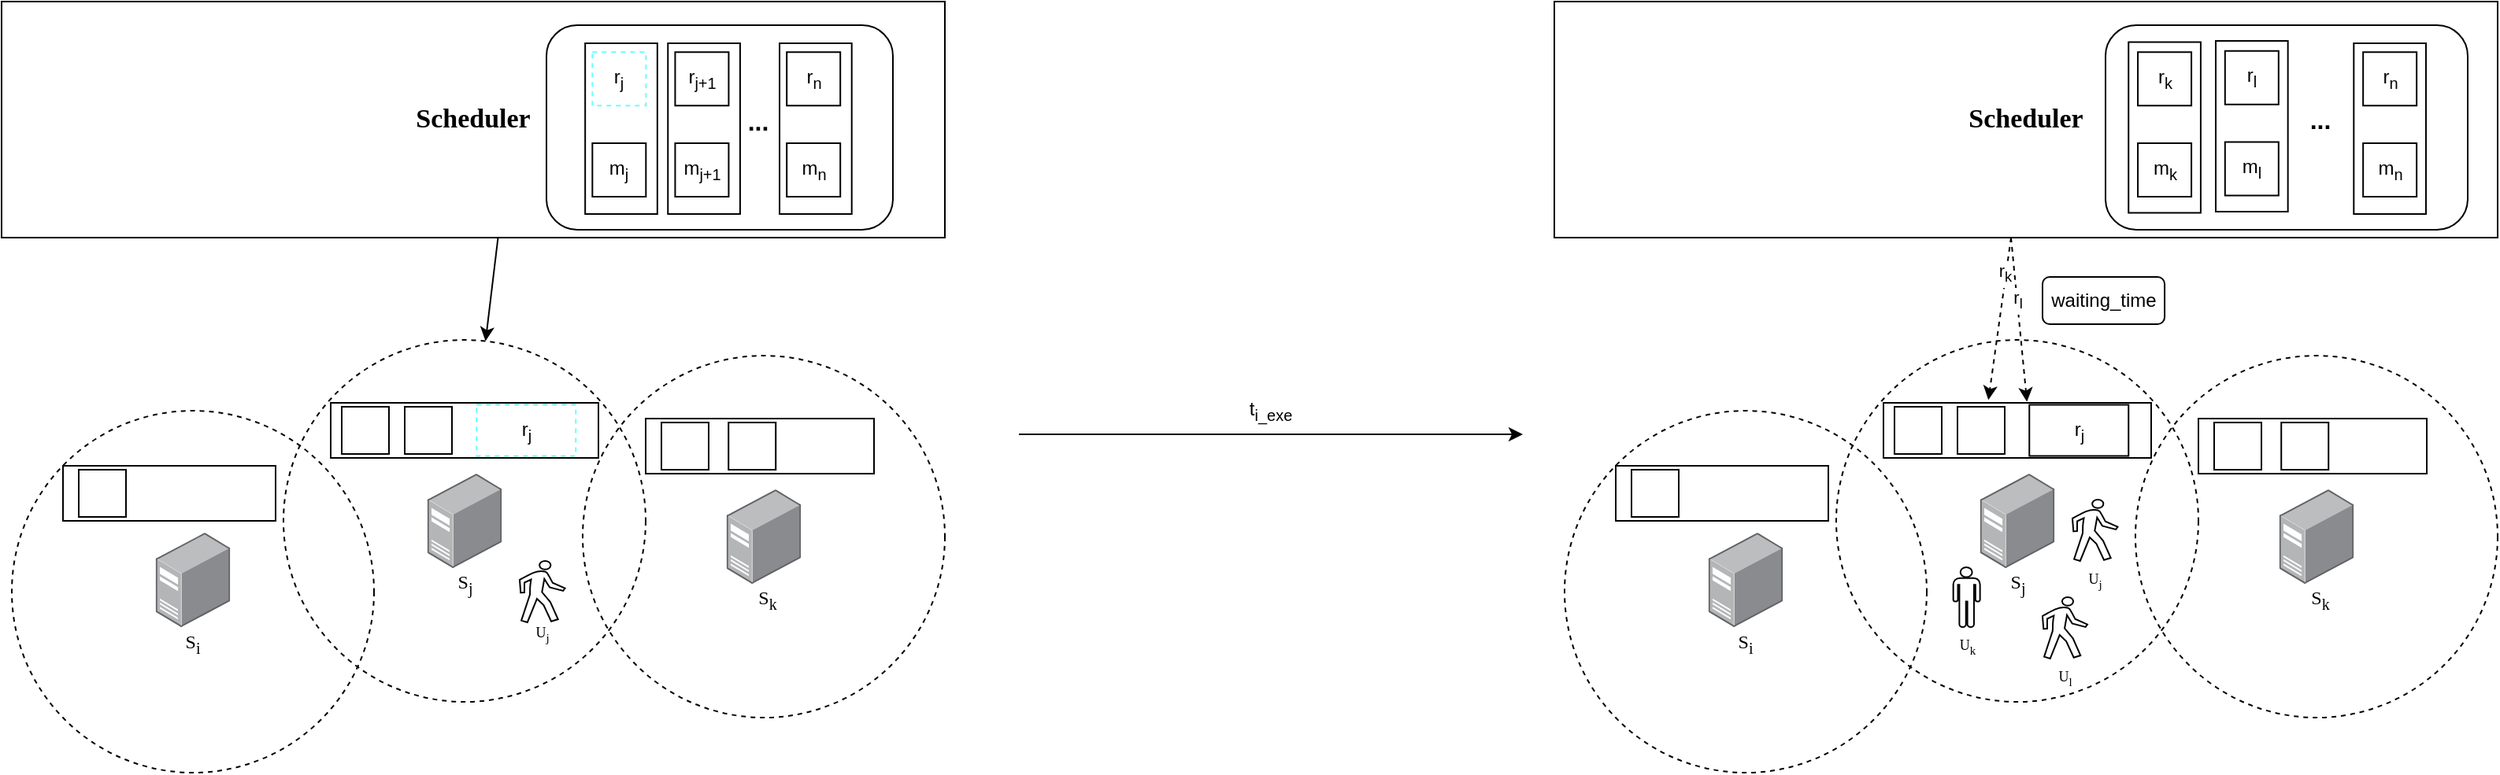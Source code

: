 <mxfile version="24.3.1" type="github">
  <diagram name="第 1 页" id="PMoVGaUA7Uy-ihZJWEPC">
    <mxGraphModel dx="1661" dy="659" grid="1" gridSize="10" guides="1" tooltips="1" connect="1" arrows="1" fold="1" page="1" pageScale="1" pageWidth="827" pageHeight="1169" math="0" shadow="0">
      <root>
        <mxCell id="0" />
        <mxCell id="1" parent="0" />
        <mxCell id="RL-qO11-mcOJdPpoyDUb-9" value="&lt;font size=&quot;1&quot; face=&quot;Times New Roman&quot; style=&quot;&quot;&gt;&lt;b style=&quot;font-size: 17px;&quot;&gt;Scheduler&lt;/b&gt;&lt;/font&gt;" style="rounded=0;whiteSpace=wrap;html=1;movable=1;resizable=1;rotatable=1;deletable=1;editable=1;locked=0;connectable=1;" vertex="1" parent="1">
          <mxGeometry x="1100" y="45" width="599" height="150" as="geometry" />
        </mxCell>
        <mxCell id="RL-qO11-mcOJdPpoyDUb-21" value="" style="rounded=1;whiteSpace=wrap;html=1;fillColor=none;movable=1;resizable=1;rotatable=1;deletable=1;editable=1;locked=0;connectable=1;" vertex="1" parent="1">
          <mxGeometry x="1450" y="60" width="230" height="130" as="geometry" />
        </mxCell>
        <mxCell id="Rfd3X92rq1UrhuwKcy-7-62" value="" style="ellipse;whiteSpace=wrap;html=1;aspect=fixed;dashed=1;fillColor=none;" parent="1" vertex="1">
          <mxGeometry x="483" y="270" width="230" height="230" as="geometry" />
        </mxCell>
        <mxCell id="Rfd3X92rq1UrhuwKcy-7-61" value="" style="ellipse;whiteSpace=wrap;html=1;aspect=fixed;dashed=1;fillColor=none;" parent="1" vertex="1">
          <mxGeometry x="293" y="260" width="230" height="230" as="geometry" />
        </mxCell>
        <mxCell id="Rfd3X92rq1UrhuwKcy-7-60" value="" style="ellipse;whiteSpace=wrap;html=1;aspect=fixed;dashed=1;fillColor=none;" parent="1" vertex="1">
          <mxGeometry x="120.5" y="305" width="230" height="230" as="geometry" />
        </mxCell>
        <mxCell id="Rfd3X92rq1UrhuwKcy-7-2" value="&lt;font size=&quot;1&quot; face=&quot;Times New Roman&quot; style=&quot;&quot;&gt;&lt;b style=&quot;font-size: 17px;&quot;&gt;Scheduler&lt;/b&gt;&lt;/font&gt;" style="rounded=0;whiteSpace=wrap;html=1;movable=1;resizable=1;rotatable=1;deletable=1;editable=1;locked=0;connectable=1;" parent="1" vertex="1">
          <mxGeometry x="114" y="45" width="599" height="150" as="geometry" />
        </mxCell>
        <mxCell id="Rfd3X92rq1UrhuwKcy-7-3" value="" style="image;points=[];aspect=fixed;html=1;align=center;shadow=0;dashed=0;image=img/lib/allied_telesis/computer_and_terminals/Server_Desktop.svg;" parent="1" vertex="1">
          <mxGeometry x="384.33" y="345" width="47.33" height="60" as="geometry" />
        </mxCell>
        <mxCell id="Rfd3X92rq1UrhuwKcy-7-4" value="" style="image;points=[];aspect=fixed;html=1;align=center;shadow=0;dashed=0;image=img/lib/allied_telesis/computer_and_terminals/Server_Desktop.svg;" parent="1" vertex="1">
          <mxGeometry x="574.33" y="355" width="47.33" height="60" as="geometry" />
        </mxCell>
        <mxCell id="Rfd3X92rq1UrhuwKcy-7-6" value="" style="image;points=[];aspect=fixed;html=1;align=center;shadow=0;dashed=0;image=img/lib/allied_telesis/computer_and_terminals/Server_Desktop.svg;" parent="1" vertex="1">
          <mxGeometry x="211.83" y="382.5" width="47.33" height="60" as="geometry" />
        </mxCell>
        <mxCell id="Rfd3X92rq1UrhuwKcy-7-63" value="&lt;font face=&quot;Times New Roman&quot;&gt;S&lt;sub&gt;i&lt;/sub&gt;&lt;/font&gt;" style="text;strokeColor=none;align=center;fillColor=none;html=1;verticalAlign=middle;whiteSpace=wrap;rounded=0;" parent="1" vertex="1">
          <mxGeometry x="214.25" y="442.5" width="42.5" height="20" as="geometry" />
        </mxCell>
        <mxCell id="Rfd3X92rq1UrhuwKcy-7-64" value="&lt;font face=&quot;Times New Roman&quot;&gt;S&lt;sub&gt;j&lt;/sub&gt;&lt;/font&gt;" style="text;strokeColor=none;align=center;fillColor=none;html=1;verticalAlign=middle;whiteSpace=wrap;rounded=0;" parent="1" vertex="1">
          <mxGeometry x="386.75" y="405" width="42.5" height="20" as="geometry" />
        </mxCell>
        <mxCell id="Rfd3X92rq1UrhuwKcy-7-65" value="&lt;font face=&quot;Times New Roman&quot;&gt;S&lt;sub&gt;k&lt;/sub&gt;&lt;/font&gt;" style="text;strokeColor=none;align=center;fillColor=none;html=1;verticalAlign=middle;whiteSpace=wrap;rounded=0;" parent="1" vertex="1">
          <mxGeometry x="579.16" y="415" width="42.5" height="20" as="geometry" />
        </mxCell>
        <mxCell id="Rfd3X92rq1UrhuwKcy-7-81" value="" style="rounded=0;whiteSpace=wrap;html=1;" parent="1" vertex="1">
          <mxGeometry x="153" y="340" width="135" height="35" as="geometry" />
        </mxCell>
        <mxCell id="Rfd3X92rq1UrhuwKcy-7-85" value="" style="rounded=0;whiteSpace=wrap;html=1;" parent="1" vertex="1">
          <mxGeometry x="323" y="300" width="170" height="35" as="geometry" />
        </mxCell>
        <mxCell id="Rfd3X92rq1UrhuwKcy-7-91" value="" style="rounded=0;whiteSpace=wrap;html=1;" parent="1" vertex="1">
          <mxGeometry x="523" y="310" width="145" height="35" as="geometry" />
        </mxCell>
        <mxCell id="Rfd3X92rq1UrhuwKcy-7-279" value="" style="rounded=0;whiteSpace=wrap;html=1;" parent="1" vertex="1">
          <mxGeometry x="608.022" y="71.5" width="45.833" height="108.5" as="geometry" />
        </mxCell>
        <mxCell id="Rfd3X92rq1UrhuwKcy-7-278" value="" style="rounded=0;whiteSpace=wrap;html=1;" parent="1" vertex="1">
          <mxGeometry x="537.136" y="71.5" width="45.833" height="108.5" as="geometry" />
        </mxCell>
        <mxCell id="Rfd3X92rq1UrhuwKcy-7-30" value="" style="rounded=1;whiteSpace=wrap;html=1;fillColor=none;movable=1;resizable=1;rotatable=1;deletable=1;editable=1;locked=0;connectable=1;" parent="1" vertex="1">
          <mxGeometry x="460" y="60" width="220" height="130" as="geometry" />
        </mxCell>
        <mxCell id="Rfd3X92rq1UrhuwKcy-7-277" value="" style="rounded=0;whiteSpace=wrap;html=1;" parent="1" vertex="1">
          <mxGeometry x="484.583" y="71.5" width="45.833" height="108.5" as="geometry" />
        </mxCell>
        <mxCell id="Rfd3X92rq1UrhuwKcy-7-32" value="r&lt;sub&gt;j&lt;/sub&gt;" style="whiteSpace=wrap;html=1;aspect=fixed;fillColor=none;strokeColor=#66FFFF;dashed=1;" parent="1" vertex="1">
          <mxGeometry x="489.167" y="77.13" width="34.0" height="34.0" as="geometry" />
        </mxCell>
        <mxCell id="Rfd3X92rq1UrhuwKcy-7-33" value="r&lt;sub&gt;j+1&lt;/sub&gt;" style="whiteSpace=wrap;html=1;aspect=fixed;" parent="1" vertex="1">
          <mxGeometry x="541.719" y="77.13" width="34.0" height="34.0" as="geometry" />
        </mxCell>
        <mxCell id="Rfd3X92rq1UrhuwKcy-7-34" value="r&lt;sub&gt;n&lt;/sub&gt;" style="whiteSpace=wrap;html=1;aspect=fixed;" parent="1" vertex="1">
          <mxGeometry x="612.605" y="77.13" width="34.0" height="34.0" as="geometry" />
        </mxCell>
        <mxCell id="Rfd3X92rq1UrhuwKcy-7-35" value="&lt;b&gt;&lt;font style=&quot;font-size: 16px;&quot;&gt;...&lt;/font&gt;&lt;/b&gt;" style="text;strokeColor=none;align=center;fillColor=none;html=1;verticalAlign=middle;whiteSpace=wrap;rounded=0;" parent="1" vertex="1">
          <mxGeometry x="575.938" y="106.255" width="36.667" height="28.75" as="geometry" />
        </mxCell>
        <mxCell id="Rfd3X92rq1UrhuwKcy-7-273" value="m&lt;sub&gt;j&lt;/sub&gt;" style="whiteSpace=wrap;html=1;aspect=fixed;fillColor=none;strokeColor=#000000;" parent="1" vertex="1">
          <mxGeometry x="489.167" y="135" width="34" height="34" as="geometry" />
        </mxCell>
        <mxCell id="Rfd3X92rq1UrhuwKcy-7-274" value="m&lt;sub&gt;j+1&lt;/sub&gt;" style="whiteSpace=wrap;html=1;aspect=fixed;" parent="1" vertex="1">
          <mxGeometry x="541.719" y="135" width="34" height="34" as="geometry" />
        </mxCell>
        <mxCell id="Rfd3X92rq1UrhuwKcy-7-275" value="m&lt;sub&gt;n&lt;/sub&gt;" style="whiteSpace=wrap;html=1;aspect=fixed;" parent="1" vertex="1">
          <mxGeometry x="612.605" y="135" width="34" height="34" as="geometry" />
        </mxCell>
        <mxCell id="Rfd3X92rq1UrhuwKcy-7-283" value="" style="shape=mxgraph.signs.people.walking;html=1;pointerEvents=1;fillColor=none;strokeColor=default;verticalLabelPosition=bottom;verticalAlign=top;align=center;sketch=0;" parent="1" vertex="1">
          <mxGeometry x="443" y="400.5" width="28.75" height="39" as="geometry" />
        </mxCell>
        <mxCell id="Rfd3X92rq1UrhuwKcy-7-288" value="&lt;font style=&quot;font-size: 9px;&quot; face=&quot;Times New Roman&quot;&gt;U&lt;sub&gt;j&lt;/sub&gt;&lt;/font&gt;" style="text;strokeColor=none;align=center;fillColor=none;html=1;verticalAlign=middle;whiteSpace=wrap;rounded=0;" parent="1" vertex="1">
          <mxGeometry x="436.13" y="435" width="42.5" height="20" as="geometry" />
        </mxCell>
        <mxCell id="Rfd3X92rq1UrhuwKcy-7-292" value="" style="whiteSpace=wrap;html=1;aspect=fixed;" parent="1" vertex="1">
          <mxGeometry x="163" y="342.5" width="30" height="30" as="geometry" />
        </mxCell>
        <mxCell id="Rfd3X92rq1UrhuwKcy-7-295" value="" style="whiteSpace=wrap;html=1;aspect=fixed;" parent="1" vertex="1">
          <mxGeometry x="370" y="302.5" width="30" height="30" as="geometry" />
        </mxCell>
        <mxCell id="Rfd3X92rq1UrhuwKcy-7-296" value="" style="whiteSpace=wrap;html=1;aspect=fixed;" parent="1" vertex="1">
          <mxGeometry x="330" y="302.5" width="30" height="30" as="geometry" />
        </mxCell>
        <mxCell id="Rfd3X92rq1UrhuwKcy-7-297" value="" style="whiteSpace=wrap;html=1;aspect=fixed;" parent="1" vertex="1">
          <mxGeometry x="533" y="312.5" width="30" height="30" as="geometry" />
        </mxCell>
        <mxCell id="RL-qO11-mcOJdPpoyDUb-1" value="" style="whiteSpace=wrap;html=1;aspect=fixed;" vertex="1" parent="1">
          <mxGeometry x="575.61" y="312.5" width="30" height="30" as="geometry" />
        </mxCell>
        <mxCell id="RL-qO11-mcOJdPpoyDUb-2" value="" style="endArrow=classic;html=1;rounded=0;" edge="1" parent="1" target="Rfd3X92rq1UrhuwKcy-7-61">
          <mxGeometry width="50" height="50" relative="1" as="geometry">
            <mxPoint x="429.25" y="195" as="sourcePoint" />
            <mxPoint x="479.25" y="145" as="targetPoint" />
          </mxGeometry>
        </mxCell>
        <mxCell id="RL-qO11-mcOJdPpoyDUb-3" value="r&lt;sub&gt;j&lt;/sub&gt;" style="rounded=0;whiteSpace=wrap;html=1;strokeColor=#66FFFF;dashed=1;" vertex="1" parent="1">
          <mxGeometry x="415.63" y="301.25" width="63" height="32.5" as="geometry" />
        </mxCell>
        <mxCell id="RL-qO11-mcOJdPpoyDUb-4" value="" style="endArrow=classic;html=1;rounded=0;" edge="1" parent="1">
          <mxGeometry width="50" height="50" relative="1" as="geometry">
            <mxPoint x="760" y="320" as="sourcePoint" />
            <mxPoint x="1080" y="320" as="targetPoint" />
          </mxGeometry>
        </mxCell>
        <mxCell id="RL-qO11-mcOJdPpoyDUb-5" value="t&lt;sub&gt;i_exe&lt;/sub&gt;" style="text;strokeColor=none;align=center;fillColor=none;html=1;verticalAlign=middle;whiteSpace=wrap;rounded=0;" vertex="1" parent="1">
          <mxGeometry x="890" y="290" width="60" height="30" as="geometry" />
        </mxCell>
        <mxCell id="RL-qO11-mcOJdPpoyDUb-19" value="" style="rounded=0;whiteSpace=wrap;html=1;" vertex="1" parent="1">
          <mxGeometry x="1607.662" y="71.5" width="45.833" height="108.5" as="geometry" />
        </mxCell>
        <mxCell id="RL-qO11-mcOJdPpoyDUb-25" value="r&lt;sub&gt;n&lt;/sub&gt;" style="whiteSpace=wrap;html=1;aspect=fixed;" vertex="1" parent="1">
          <mxGeometry x="1613.575" y="77.13" width="34.0" height="34.0" as="geometry" />
        </mxCell>
        <mxCell id="RL-qO11-mcOJdPpoyDUb-26" value="&lt;b&gt;&lt;font style=&quot;font-size: 16px;&quot;&gt;...&lt;/font&gt;&lt;/b&gt;" style="text;strokeColor=none;align=center;fillColor=none;html=1;verticalAlign=middle;whiteSpace=wrap;rounded=0;" vertex="1" parent="1">
          <mxGeometry x="1568.078" y="105.625" width="36.667" height="28.75" as="geometry" />
        </mxCell>
        <mxCell id="RL-qO11-mcOJdPpoyDUb-29" value="m&lt;sub&gt;n&lt;/sub&gt;" style="whiteSpace=wrap;html=1;aspect=fixed;" vertex="1" parent="1">
          <mxGeometry x="1613.575" y="135" width="34" height="34" as="geometry" />
        </mxCell>
        <mxCell id="RL-qO11-mcOJdPpoyDUb-39" value="" style="group" vertex="1" connectable="0" parent="1">
          <mxGeometry x="1464.626" y="70.75" width="45.833" height="108.5" as="geometry" />
        </mxCell>
        <mxCell id="RL-qO11-mcOJdPpoyDUb-20" value="" style="rounded=0;whiteSpace=wrap;html=1;" vertex="1" parent="RL-qO11-mcOJdPpoyDUb-39">
          <mxGeometry width="45.833" height="108.5" as="geometry" />
        </mxCell>
        <mxCell id="RL-qO11-mcOJdPpoyDUb-24" value="r&lt;sub&gt;k&lt;/sub&gt;" style="whiteSpace=wrap;html=1;aspect=fixed;" vertex="1" parent="RL-qO11-mcOJdPpoyDUb-39">
          <mxGeometry x="5.913" y="6.38" width="34.0" height="34.0" as="geometry" />
        </mxCell>
        <mxCell id="RL-qO11-mcOJdPpoyDUb-28" value="m&lt;sub&gt;k&lt;/sub&gt;" style="whiteSpace=wrap;html=1;aspect=fixed;" vertex="1" parent="RL-qO11-mcOJdPpoyDUb-39">
          <mxGeometry x="5.913" y="64.25" width="34" height="34" as="geometry" />
        </mxCell>
        <mxCell id="RL-qO11-mcOJdPpoyDUb-40" value="" style="group" vertex="1" connectable="0" parent="1">
          <mxGeometry x="1519.996" y="70" width="45.833" height="108.5" as="geometry" />
        </mxCell>
        <mxCell id="RL-qO11-mcOJdPpoyDUb-41" value="" style="rounded=0;whiteSpace=wrap;html=1;" vertex="1" parent="RL-qO11-mcOJdPpoyDUb-40">
          <mxGeometry width="45.833" height="108.5" as="geometry" />
        </mxCell>
        <mxCell id="RL-qO11-mcOJdPpoyDUb-42" value="r&lt;sub&gt;l&lt;/sub&gt;" style="whiteSpace=wrap;html=1;aspect=fixed;" vertex="1" parent="RL-qO11-mcOJdPpoyDUb-40">
          <mxGeometry x="5.913" y="6.38" width="34.0" height="34.0" as="geometry" />
        </mxCell>
        <mxCell id="RL-qO11-mcOJdPpoyDUb-43" value="m&lt;sub&gt;l&lt;/sub&gt;" style="whiteSpace=wrap;html=1;aspect=fixed;" vertex="1" parent="RL-qO11-mcOJdPpoyDUb-40">
          <mxGeometry x="5.913" y="64.25" width="34" height="34" as="geometry" />
        </mxCell>
        <mxCell id="RL-qO11-mcOJdPpoyDUb-44" value="" style="group" vertex="1" connectable="0" parent="1">
          <mxGeometry x="1106.5" y="260" width="592.5" height="275" as="geometry" />
        </mxCell>
        <mxCell id="RL-qO11-mcOJdPpoyDUb-6" value="" style="ellipse;whiteSpace=wrap;html=1;aspect=fixed;dashed=1;fillColor=none;" vertex="1" parent="RL-qO11-mcOJdPpoyDUb-44">
          <mxGeometry x="362.5" y="10" width="230" height="230" as="geometry" />
        </mxCell>
        <mxCell id="RL-qO11-mcOJdPpoyDUb-7" value="" style="ellipse;whiteSpace=wrap;html=1;aspect=fixed;dashed=1;fillColor=none;" vertex="1" parent="RL-qO11-mcOJdPpoyDUb-44">
          <mxGeometry x="172.5" width="230" height="230" as="geometry" />
        </mxCell>
        <mxCell id="RL-qO11-mcOJdPpoyDUb-8" value="" style="ellipse;whiteSpace=wrap;html=1;aspect=fixed;dashed=1;fillColor=none;" vertex="1" parent="RL-qO11-mcOJdPpoyDUb-44">
          <mxGeometry y="45" width="230" height="230" as="geometry" />
        </mxCell>
        <mxCell id="RL-qO11-mcOJdPpoyDUb-10" value="" style="image;points=[];aspect=fixed;html=1;align=center;shadow=0;dashed=0;image=img/lib/allied_telesis/computer_and_terminals/Server_Desktop.svg;" vertex="1" parent="RL-qO11-mcOJdPpoyDUb-44">
          <mxGeometry x="263.83" y="85" width="47.33" height="60" as="geometry" />
        </mxCell>
        <mxCell id="RL-qO11-mcOJdPpoyDUb-11" value="" style="image;points=[];aspect=fixed;html=1;align=center;shadow=0;dashed=0;image=img/lib/allied_telesis/computer_and_terminals/Server_Desktop.svg;" vertex="1" parent="RL-qO11-mcOJdPpoyDUb-44">
          <mxGeometry x="453.83" y="95" width="47.33" height="60" as="geometry" />
        </mxCell>
        <mxCell id="RL-qO11-mcOJdPpoyDUb-12" value="" style="image;points=[];aspect=fixed;html=1;align=center;shadow=0;dashed=0;image=img/lib/allied_telesis/computer_and_terminals/Server_Desktop.svg;" vertex="1" parent="RL-qO11-mcOJdPpoyDUb-44">
          <mxGeometry x="91.33" y="122.5" width="47.33" height="60" as="geometry" />
        </mxCell>
        <mxCell id="RL-qO11-mcOJdPpoyDUb-13" value="&lt;font face=&quot;Times New Roman&quot;&gt;S&lt;sub&gt;i&lt;/sub&gt;&lt;/font&gt;" style="text;strokeColor=none;align=center;fillColor=none;html=1;verticalAlign=middle;whiteSpace=wrap;rounded=0;" vertex="1" parent="RL-qO11-mcOJdPpoyDUb-44">
          <mxGeometry x="93.75" y="182.5" width="42.5" height="20" as="geometry" />
        </mxCell>
        <mxCell id="RL-qO11-mcOJdPpoyDUb-14" value="&lt;font face=&quot;Times New Roman&quot;&gt;S&lt;sub&gt;j&lt;/sub&gt;&lt;/font&gt;" style="text;strokeColor=none;align=center;fillColor=none;html=1;verticalAlign=middle;whiteSpace=wrap;rounded=0;" vertex="1" parent="RL-qO11-mcOJdPpoyDUb-44">
          <mxGeometry x="266.25" y="145" width="42.5" height="20" as="geometry" />
        </mxCell>
        <mxCell id="RL-qO11-mcOJdPpoyDUb-15" value="&lt;font face=&quot;Times New Roman&quot;&gt;S&lt;sub&gt;k&lt;/sub&gt;&lt;/font&gt;" style="text;strokeColor=none;align=center;fillColor=none;html=1;verticalAlign=middle;whiteSpace=wrap;rounded=0;" vertex="1" parent="RL-qO11-mcOJdPpoyDUb-44">
          <mxGeometry x="458.66" y="155" width="42.5" height="20" as="geometry" />
        </mxCell>
        <mxCell id="RL-qO11-mcOJdPpoyDUb-16" value="" style="rounded=0;whiteSpace=wrap;html=1;" vertex="1" parent="RL-qO11-mcOJdPpoyDUb-44">
          <mxGeometry x="32.5" y="80" width="135" height="35" as="geometry" />
        </mxCell>
        <mxCell id="RL-qO11-mcOJdPpoyDUb-17" value="" style="rounded=0;whiteSpace=wrap;html=1;" vertex="1" parent="RL-qO11-mcOJdPpoyDUb-44">
          <mxGeometry x="202.5" y="40" width="170" height="35" as="geometry" />
        </mxCell>
        <mxCell id="RL-qO11-mcOJdPpoyDUb-18" value="" style="rounded=0;whiteSpace=wrap;html=1;" vertex="1" parent="RL-qO11-mcOJdPpoyDUb-44">
          <mxGeometry x="402.5" y="50" width="145" height="35" as="geometry" />
        </mxCell>
        <mxCell id="RL-qO11-mcOJdPpoyDUb-30" value="" style="shape=mxgraph.signs.people.walking;html=1;pointerEvents=1;fillColor=none;strokeColor=default;verticalLabelPosition=bottom;verticalAlign=top;align=center;sketch=0;" vertex="1" parent="RL-qO11-mcOJdPpoyDUb-44">
          <mxGeometry x="322.5" y="101.5" width="28.75" height="39" as="geometry" />
        </mxCell>
        <mxCell id="RL-qO11-mcOJdPpoyDUb-31" value="&lt;font style=&quot;font-size: 9px;&quot; face=&quot;Times New Roman&quot;&gt;U&lt;sub&gt;j&lt;/sub&gt;&lt;/font&gt;" style="text;strokeColor=none;align=center;fillColor=none;html=1;verticalAlign=middle;whiteSpace=wrap;rounded=0;" vertex="1" parent="RL-qO11-mcOJdPpoyDUb-44">
          <mxGeometry x="315.63" y="140.5" width="42.5" height="20" as="geometry" />
        </mxCell>
        <mxCell id="RL-qO11-mcOJdPpoyDUb-32" value="" style="whiteSpace=wrap;html=1;aspect=fixed;" vertex="1" parent="RL-qO11-mcOJdPpoyDUb-44">
          <mxGeometry x="42.5" y="82.5" width="30" height="30" as="geometry" />
        </mxCell>
        <mxCell id="RL-qO11-mcOJdPpoyDUb-33" value="" style="whiteSpace=wrap;html=1;aspect=fixed;" vertex="1" parent="RL-qO11-mcOJdPpoyDUb-44">
          <mxGeometry x="249.5" y="42.5" width="30" height="30" as="geometry" />
        </mxCell>
        <mxCell id="RL-qO11-mcOJdPpoyDUb-34" value="" style="whiteSpace=wrap;html=1;aspect=fixed;" vertex="1" parent="RL-qO11-mcOJdPpoyDUb-44">
          <mxGeometry x="209.5" y="42.5" width="30" height="30" as="geometry" />
        </mxCell>
        <mxCell id="RL-qO11-mcOJdPpoyDUb-35" value="" style="whiteSpace=wrap;html=1;aspect=fixed;" vertex="1" parent="RL-qO11-mcOJdPpoyDUb-44">
          <mxGeometry x="412.5" y="52.5" width="30" height="30" as="geometry" />
        </mxCell>
        <mxCell id="RL-qO11-mcOJdPpoyDUb-36" value="" style="whiteSpace=wrap;html=1;aspect=fixed;" vertex="1" parent="RL-qO11-mcOJdPpoyDUb-44">
          <mxGeometry x="455.11" y="52.5" width="30" height="30" as="geometry" />
        </mxCell>
        <mxCell id="RL-qO11-mcOJdPpoyDUb-38" value="r&lt;sub&gt;j&lt;/sub&gt;" style="rounded=0;whiteSpace=wrap;html=1;strokeColor=#000000;" vertex="1" parent="RL-qO11-mcOJdPpoyDUb-44">
          <mxGeometry x="295.13" y="41.25" width="63" height="32.5" as="geometry" />
        </mxCell>
        <mxCell id="RL-qO11-mcOJdPpoyDUb-45" value="" style="shape=mxgraph.signs.people.man_1;html=1;pointerEvents=1;fillColor=none;strokeColor=default;verticalLabelPosition=bottom;verticalAlign=top;align=center;sketch=0;" vertex="1" parent="RL-qO11-mcOJdPpoyDUb-44">
          <mxGeometry x="246.83" y="144.5" width="17" height="38" as="geometry" />
        </mxCell>
        <mxCell id="RL-qO11-mcOJdPpoyDUb-46" value="" style="shape=mxgraph.signs.people.walking;html=1;pointerEvents=1;fillColor=none;strokeColor=default;verticalLabelPosition=bottom;verticalAlign=top;align=center;sketch=0;" vertex="1" parent="RL-qO11-mcOJdPpoyDUb-44">
          <mxGeometry x="303.5" y="163.5" width="28.5" height="39" as="geometry" />
        </mxCell>
        <mxCell id="RL-qO11-mcOJdPpoyDUb-47" value="&lt;font style=&quot;font-size: 9px;&quot; face=&quot;Times New Roman&quot;&gt;U&lt;sub&gt;k&lt;/sub&gt;&lt;/font&gt;" style="text;strokeColor=none;align=center;fillColor=none;html=1;verticalAlign=middle;whiteSpace=wrap;rounded=0;" vertex="1" parent="RL-qO11-mcOJdPpoyDUb-44">
          <mxGeometry x="234.08" y="182.5" width="42.5" height="20" as="geometry" />
        </mxCell>
        <mxCell id="RL-qO11-mcOJdPpoyDUb-48" value="&lt;font style=&quot;font-size: 9px;&quot; face=&quot;Times New Roman&quot;&gt;U&lt;sub&gt;l&lt;/sub&gt;&lt;/font&gt;" style="text;strokeColor=none;align=center;fillColor=none;html=1;verticalAlign=middle;whiteSpace=wrap;rounded=0;" vertex="1" parent="RL-qO11-mcOJdPpoyDUb-44">
          <mxGeometry x="296.5" y="202.5" width="42.5" height="20" as="geometry" />
        </mxCell>
        <mxCell id="RL-qO11-mcOJdPpoyDUb-49" value="" style="endArrow=classic;html=1;rounded=0;entryX=0.392;entryY=-0.053;entryDx=0;entryDy=0;entryPerimeter=0;dashed=1;" edge="1" parent="1" target="RL-qO11-mcOJdPpoyDUb-17">
          <mxGeometry width="50" height="50" relative="1" as="geometry">
            <mxPoint x="1390" y="195" as="sourcePoint" />
            <mxPoint x="1440" y="145" as="targetPoint" />
          </mxGeometry>
        </mxCell>
        <mxCell id="RL-qO11-mcOJdPpoyDUb-50" value="r&lt;sub&gt;k&lt;/sub&gt;" style="edgeLabel;html=1;align=center;verticalAlign=middle;resizable=0;points=[];" vertex="1" connectable="0" parent="RL-qO11-mcOJdPpoyDUb-49">
          <mxGeometry x="-0.56" y="-1" relative="1" as="geometry">
            <mxPoint as="offset" />
          </mxGeometry>
        </mxCell>
        <mxCell id="RL-qO11-mcOJdPpoyDUb-51" value="" style="endArrow=classic;html=1;rounded=0;entryX=0.536;entryY=-0.02;entryDx=0;entryDy=0;entryPerimeter=0;dashed=1;" edge="1" parent="1" target="RL-qO11-mcOJdPpoyDUb-17">
          <mxGeometry width="50" height="50" relative="1" as="geometry">
            <mxPoint x="1390" y="195" as="sourcePoint" />
            <mxPoint x="1440" y="145" as="targetPoint" />
          </mxGeometry>
        </mxCell>
        <mxCell id="RL-qO11-mcOJdPpoyDUb-52" value="r&lt;sub&gt;l&lt;/sub&gt;" style="edgeLabel;html=1;align=center;verticalAlign=middle;resizable=0;points=[];" vertex="1" connectable="0" parent="RL-qO11-mcOJdPpoyDUb-51">
          <mxGeometry x="-0.249" relative="1" as="geometry">
            <mxPoint as="offset" />
          </mxGeometry>
        </mxCell>
        <mxCell id="RL-qO11-mcOJdPpoyDUb-53" value="waiting_time" style="rounded=1;whiteSpace=wrap;html=1;" vertex="1" parent="1">
          <mxGeometry x="1410" y="220" width="77.54" height="30" as="geometry" />
        </mxCell>
      </root>
    </mxGraphModel>
  </diagram>
</mxfile>
